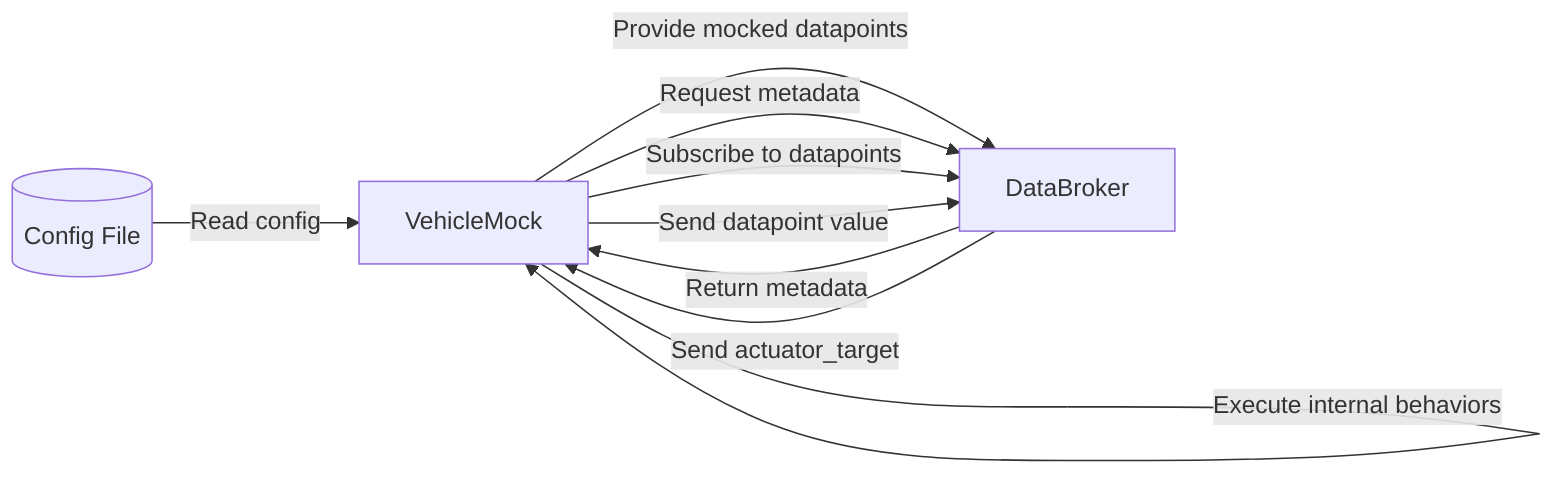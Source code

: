 flowchart LR
    ConfigFile[(Config File)]
    VehicleMock[VehicleMock]
    DataBroker[DataBroker]

    ConfigFile -->|Read config| VehicleMock
    VehicleMock -->|Provide mocked datapoints| DataBroker
    VehicleMock -->|Request metadata| DataBroker
    DataBroker -->|Return metadata| VehicleMock
    VehicleMock -->|Subscribe to datapoints| DataBroker
    DataBroker -->|Send actuator_target| VehicleMock
    VehicleMock -->|Execute internal behaviors| VehicleMock
    VehicleMock -->|Send datapoint value| DataBroker